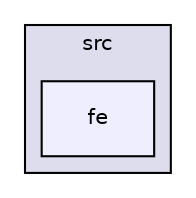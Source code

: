 digraph "/home/lwz/libmesh/src/fe" {
  compound=true
  node [ fontsize="10", fontname="Helvetica"];
  edge [ labelfontsize="10", labelfontname="Helvetica"];
  subgraph clusterdir_b67bea1992da7c14177dd4764c9b03c0 {
    graph [ bgcolor="#ddddee", pencolor="black", label="src" fontname="Helvetica", fontsize="10", URL="dir_b67bea1992da7c14177dd4764c9b03c0.html"]
  dir_81a08f4cbe9eae1effb9c4a152dc4fa6 [shape=box, label="fe", style="filled", fillcolor="#eeeeff", pencolor="black", URL="dir_81a08f4cbe9eae1effb9c4a152dc4fa6.html"];
  }
}
